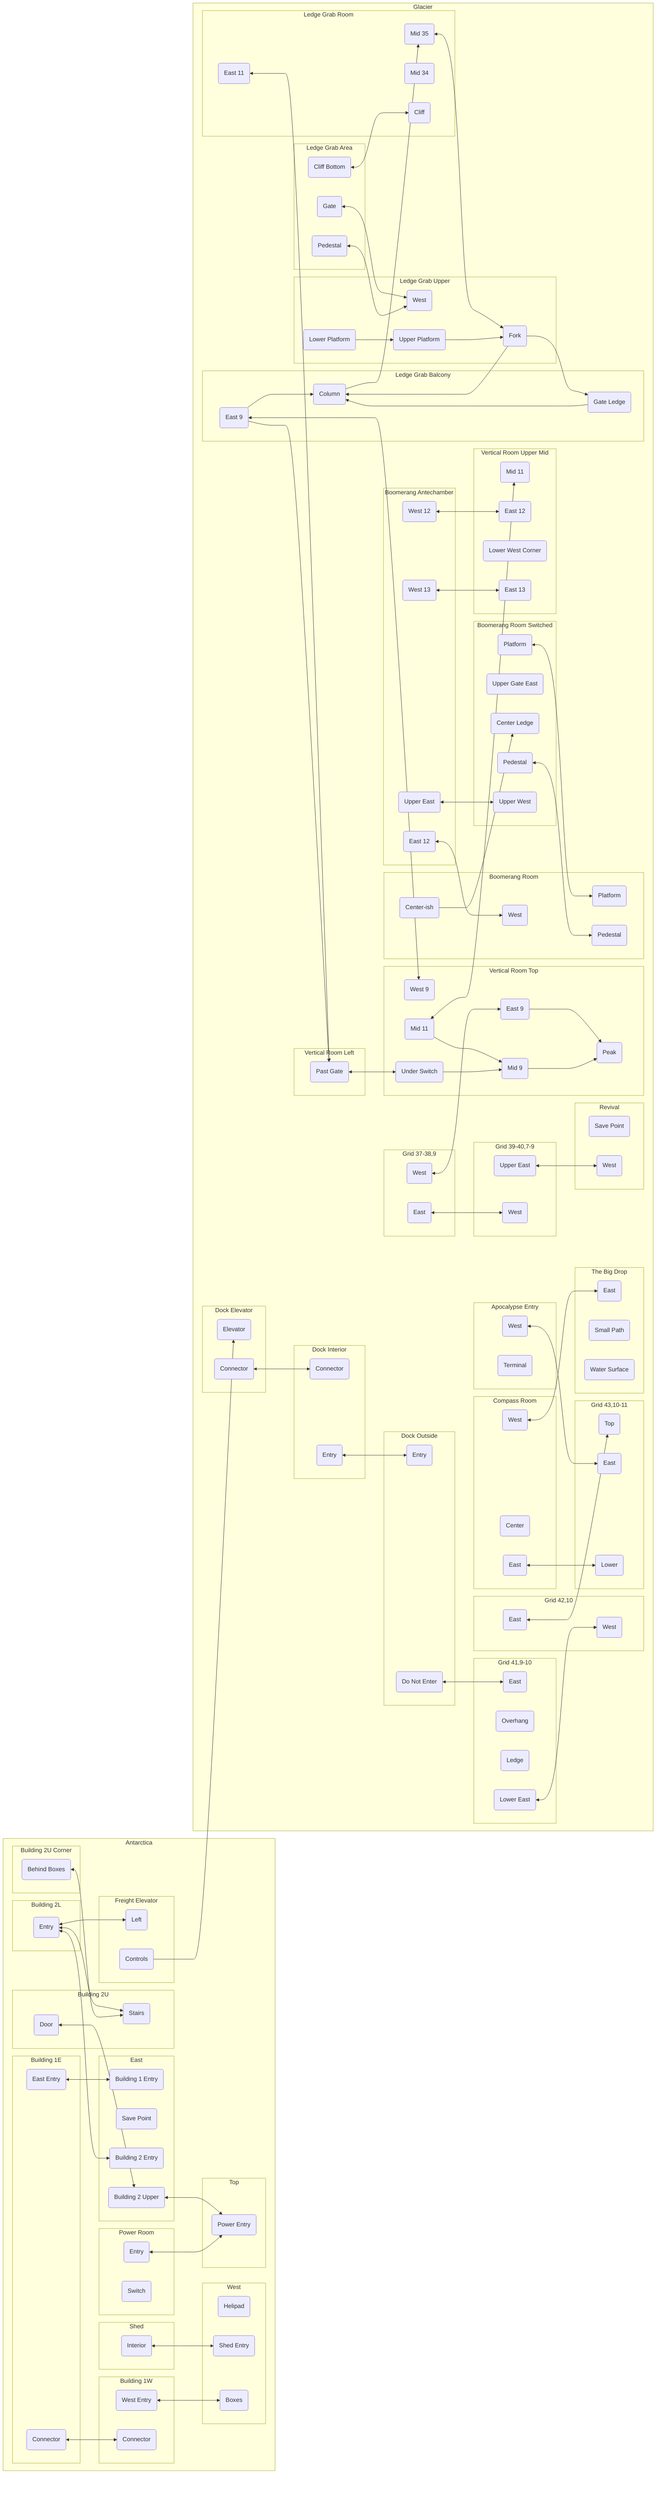 %%{init: {"flowchart": {"htmlLabels": false}}}%%
graph LR

subgraph Antarctica
    subgraph Antarctica__West[West]
        Antarctica__West__Helipad(Helipad);
        Antarctica__West__Shed_Entry(Shed Entry);
        Antarctica__West__Boxes(Boxes);
    end
    subgraph Antarctica__Shed[Shed]
        Antarctica__Shed__Interior(Interior);
    end
    subgraph Antarctica__Building_1W[Building 1W]
        Antarctica__Building_1W__West_Entry(West Entry);
        Antarctica__Building_1W__Connector(Connector);
    end
    subgraph Antarctica__Building_1E[Building 1E]
        Antarctica__Building_1E__Connector(Connector);
        Antarctica__Building_1E__East_Entry(East Entry);
    end
    subgraph Antarctica__East[East]
        Antarctica__East__Building_1_Entry(Building 1 Entry);
        Antarctica__East__Save_Point(Save Point);
        Antarctica__East__Building_2_Entry(Building 2 Entry);
        Antarctica__East__Building_2_Upper(Building 2 Upper);
    end
    subgraph Antarctica__Building_2L[Building 2L]
        Antarctica__Building_2L__Entry(Entry);
    end
    subgraph Antarctica__Building_2U[Building 2U]
        Antarctica__Building_2U__Stairs(Stairs);
        Antarctica__Building_2U__Door(Door);
    end
    subgraph Antarctica__Building_2U_Corner[Building 2U Corner]
        Antarctica__Building_2U_Corner__Behind_Boxes(Behind Boxes);
    end
    subgraph Antarctica__Top[Top]
        Antarctica__Top__Power_Entry(Power Entry);
    end
    subgraph Antarctica__Power_Room[Power Room]
        Antarctica__Power_Room__Entry(Entry);
        Antarctica__Power_Room__Switch(Switch);
    end
    subgraph Antarctica__Freight_Elevator[Freight Elevator]
        Antarctica__Freight_Elevator__Left(Left);
        Antarctica__Freight_Elevator__Controls(Controls);
    end
end
subgraph Glacier
    subgraph Glacier__Dock_Elevator[Dock Elevator]
        Glacier__Dock_Elevator__Elevator(Elevator);
        Glacier__Dock_Elevator__Connector(Connector);
    end
    subgraph Glacier__Dock_Interior[Dock Interior]
        Glacier__Dock_Interior__Connector(Connector);
        Glacier__Dock_Interior__Entry(Entry);
    end
    subgraph Glacier__Dock_Outside[Dock Outside]
        Glacier__Dock_Outside__Entry(Entry);
        Glacier__Dock_Outside__Do_Not_Enter(Do Not Enter);
    end
    subgraph Glacier__Grid_41_9_10[Grid 41,9-10]
        Glacier__Grid_41_9_10__East(East);
        Glacier__Grid_41_9_10__Overhang(Overhang);
        Glacier__Grid_41_9_10__Ledge(Ledge);
        Glacier__Grid_41_9_10__Lower_East(Lower East);
    end
    subgraph Glacier__Grid_42_10[Grid 42,10]
        Glacier__Grid_42_10__West(West);
        Glacier__Grid_42_10__East(East);
    end
    subgraph Glacier__Grid_43_10_11[Grid 43,10-11]
        Glacier__Grid_43_10_11__Top(Top);
        Glacier__Grid_43_10_11__East(East);
        Glacier__Grid_43_10_11__Lower(Lower);
    end
    subgraph Glacier__Compass_Room[Compass Room]
        Glacier__Compass_Room__East(East);
        Glacier__Compass_Room__Center(Center);
        Glacier__Compass_Room__West(West);
    end
    subgraph Glacier__The_Big_Drop[The Big Drop]
        Glacier__The_Big_Drop__East(East);
        Glacier__The_Big_Drop__Small_Path(Small Path);
        Glacier__The_Big_Drop__Water_Surface(Water Surface);
    end
    subgraph Glacier__Revival[Revival]
        Glacier__Revival__Save_Point(Save Point);
        Glacier__Revival__West(West);
    end
    subgraph Glacier__Grid_39_40_7_9[Grid 39-40,7-9]
        Glacier__Grid_39_40_7_9__Upper_East(Upper East);
        Glacier__Grid_39_40_7_9__West(West);
    end
    subgraph Glacier__Grid_37_38_9[Grid 37-38,9]
        Glacier__Grid_37_38_9__East(East);
        Glacier__Grid_37_38_9__West(West);
    end
    subgraph Glacier__Vertical_Room_Top[Vertical Room Top]
        Glacier__Vertical_Room_Top__East_9(East 9);
        Glacier__Vertical_Room_Top__West_9(West 9);
        Glacier__Vertical_Room_Top__Mid_9(Mid 9);
        Glacier__Vertical_Room_Top__Mid_11(Mid 11);
        Glacier__Vertical_Room_Top__Under_Switch(Under Switch);
        Glacier__Vertical_Room_Top__Peak(Peak);
    end
    subgraph Glacier__Vertical_Room_Upper_Mid[Vertical Room Upper Mid]
        Glacier__Vertical_Room_Upper_Mid__Mid_11(Mid 11);
        Glacier__Vertical_Room_Upper_Mid__East_12(East 12);
        Glacier__Vertical_Room_Upper_Mid__Lower_West_Corner(Lower West Corner);
        Glacier__Vertical_Room_Upper_Mid__East_13(East 13);
    end
    subgraph Glacier__Vertical_Room_Left[Vertical Room Left]
        Glacier__Vertical_Room_Left__Past_Gate(Past Gate);
    end
    subgraph Glacier__Boomerang_Antechamber[Boomerang Antechamber]
        Glacier__Boomerang_Antechamber__West_13(West 13);
        Glacier__Boomerang_Antechamber__East_12(East 12);
        Glacier__Boomerang_Antechamber__Upper_East(Upper East);
        Glacier__Boomerang_Antechamber__West_12(West 12);
    end
    subgraph Glacier__Boomerang_Room[Boomerang Room]
        Glacier__Boomerang_Room__West(West);
        Glacier__Boomerang_Room__Platform(Platform);
        Glacier__Boomerang_Room__Center_ish(Center-ish);
        Glacier__Boomerang_Room__Pedestal(Pedestal);
    end
    subgraph Glacier__Boomerang_Room_Switched[Boomerang Room Switched]
        Glacier__Boomerang_Room_Switched__Pedestal(Pedestal);
        Glacier__Boomerang_Room_Switched__Upper_Gate_East(Upper Gate East);
        Glacier__Boomerang_Room_Switched__Center_Ledge(Center Ledge);
        Glacier__Boomerang_Room_Switched__Platform(Platform);
        Glacier__Boomerang_Room_Switched__Upper_West(Upper West);
    end
    subgraph Glacier__Ledge_Grab_Balcony[Ledge Grab Balcony]
        Glacier__Ledge_Grab_Balcony__East_9(East 9);
        Glacier__Ledge_Grab_Balcony__Column(Column);
        Glacier__Ledge_Grab_Balcony__Gate_Ledge(Gate Ledge);
    end
    subgraph Glacier__Ledge_Grab_Room[Ledge Grab Room]
        Glacier__Ledge_Grab_Room__East_11(East 11);
        Glacier__Ledge_Grab_Room__Mid_35(Mid 35);
        Glacier__Ledge_Grab_Room__Mid_34(Mid 34);
        Glacier__Ledge_Grab_Room__Cliff(Cliff);
    end
    subgraph Glacier__Ledge_Grab_Area[Ledge Grab Area]
        Glacier__Ledge_Grab_Area__Cliff_Bottom(Cliff Bottom);
        Glacier__Ledge_Grab_Area__Pedestal(Pedestal);
        Glacier__Ledge_Grab_Area__Gate(Gate);
    end
    subgraph Glacier__Ledge_Grab_Upper[Ledge Grab Upper]
        Glacier__Ledge_Grab_Upper__West(West);
        Glacier__Ledge_Grab_Upper__Lower_Platform(Lower Platform);
        Glacier__Ledge_Grab_Upper__Upper_Platform(Upper Platform);
        Glacier__Ledge_Grab_Upper__Fork(Fork);
    end
    subgraph Glacier__Apocalypse_Entry[Apocalypse Entry]
        Glacier__Apocalypse_Entry__West(West);
        Glacier__Apocalypse_Entry__Terminal(Terminal);
    end
end
Antarctica__Building_1E__Connector <--> Antarctica__Building_1W__Connector
Antarctica__Freight_Elevator__Controls --> Glacier__Dock_Elevator__Elevator
Glacier__Compass_Room__West <--> Glacier__The_Big_Drop__East
Glacier__Dock_Interior__Entry <--> Glacier__Dock_Outside__Entry
Glacier__Vertical_Room_Top__Mid_11 --> Glacier__Vertical_Room_Top__Mid_9
Glacier__Ledge_Grab_Upper__Lower_Platform --> Glacier__Ledge_Grab_Upper__Upper_Platform
Glacier__Grid_42_10__East <--> Glacier__Grid_43_10_11__Top
Antarctica__East__Building_2_Upper <--> Antarctica__Top__Power_Entry
Glacier__Grid_37_38_9__East <--> Glacier__Grid_39_40_7_9__West
Glacier__Ledge_Grab_Upper__Fork --> Glacier__Ledge_Grab_Balcony__Column
Antarctica__Building_1E__East_Entry <--> Antarctica__East__Building_1_Entry
Antarctica__Building_1W__West_Entry <--> Antarctica__West__Boxes
Glacier__Compass_Room__East <--> Glacier__Grid_43_10_11__Lower
Glacier__Boomerang_Antechamber__East_12 <--> Glacier__Boomerang_Room__West
Antarctica__Building_2L__Entry <--> Antarctica__Building_2U__Stairs
Glacier__Grid_39_40_7_9__Upper_East <--> Glacier__Revival__West
Glacier__Ledge_Grab_Upper__Fork --> Glacier__Ledge_Grab_Balcony__Gate_Ledge
Glacier__Vertical_Room_Left__Past_Gate <--> Glacier__Vertical_Room_Top__Under_Switch
Glacier__Boomerang_Antechamber__West_13 <--> Glacier__Vertical_Room_Upper_Mid__East_13
Glacier__Ledge_Grab_Balcony__Gate_Ledge --> Glacier__Ledge_Grab_Balcony__Column
Glacier__Boomerang_Antechamber__West_12 <--> Glacier__Vertical_Room_Upper_Mid__East_12
Glacier__Ledge_Grab_Balcony__East_9 <--> Glacier__Vertical_Room_Top__West_9
Antarctica__Building_2U__Door <--> Antarctica__East__Building_2_Upper
Glacier__Ledge_Grab_Area__Gate <--> Glacier__Ledge_Grab_Upper__West
Glacier__Ledge_Grab_Room__Mid_35 <--> Glacier__Ledge_Grab_Upper__Fork
Glacier__Boomerang_Room__Center_ish --> Glacier__Boomerang_Room_Switched__Center_Ledge
Glacier__Vertical_Room_Top__East_9 --> Glacier__Vertical_Room_Top__Peak
Glacier__Grid_37_38_9__West <--> Glacier__Vertical_Room_Top__East_9
Glacier__Grid_41_9_10__Lower_East <--> Glacier__Grid_42_10__West
Glacier__Dock_Elevator__Connector <--> Glacier__Dock_Interior__Connector
Antarctica__Power_Room__Entry <--> Antarctica__Top__Power_Entry
Glacier__Ledge_Grab_Balcony__East_9 --> Glacier__Vertical_Room_Left__Past_Gate
Antarctica__Building_2U_Corner__Behind_Boxes <--> Antarctica__Building_2U__Stairs
Glacier__Ledge_Grab_Area__Cliff_Bottom <--> Glacier__Ledge_Grab_Room__Cliff
Glacier__Ledge_Grab_Area__Pedestal <--> Glacier__Ledge_Grab_Upper__West
Glacier__Ledge_Grab_Balcony__East_9 --> Glacier__Ledge_Grab_Balcony__Column
Glacier__Apocalypse_Entry__West <--> Glacier__Grid_43_10_11__East
Antarctica__Building_2L__Entry <--> Antarctica__East__Building_2_Entry
Glacier__Dock_Outside__Do_Not_Enter <--> Glacier__Grid_41_9_10__East
Glacier__Ledge_Grab_Room__East_11 <--> Glacier__Vertical_Room_Left__Past_Gate
Glacier__Ledge_Grab_Balcony__Column --> Glacier__Ledge_Grab_Room__Mid_35
Glacier__Boomerang_Room_Switched__Pedestal <--> Glacier__Boomerang_Room__Pedestal
Glacier__Vertical_Room_Top__Mid_11 <--> Glacier__Vertical_Room_Upper_Mid__Mid_11
Antarctica__Building_2L__Entry <--> Antarctica__Freight_Elevator__Left
Glacier__Vertical_Room_Top__Mid_9 --> Glacier__Vertical_Room_Top__Peak
Glacier__Boomerang_Antechamber__Upper_East <--> Glacier__Boomerang_Room_Switched__Upper_West
Antarctica__Shed__Interior <--> Antarctica__West__Shed_Entry
Glacier__Vertical_Room_Top__Under_Switch --> Glacier__Vertical_Room_Top__Mid_9
Glacier__Boomerang_Room_Switched__Platform <--> Glacier__Boomerang_Room__Platform
Glacier__Ledge_Grab_Upper__Upper_Platform --> Glacier__Ledge_Grab_Upper__Fork